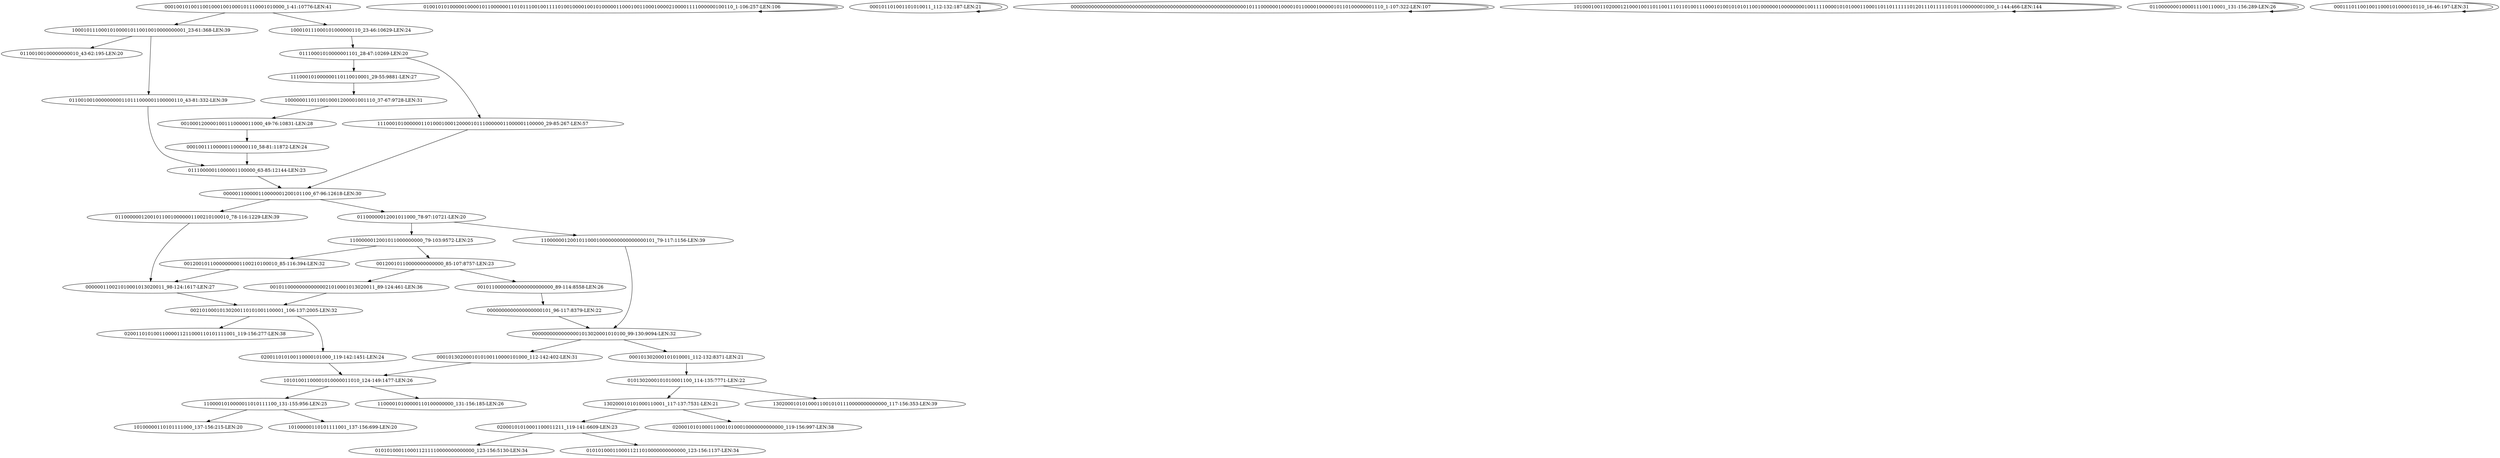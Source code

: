 digraph G {
    "00210100010130200110101001100001_106-137:2005-LEN:32" -> "02001101010011000011211000110101111001_119-156:277-LEN:38";
    "00210100010130200110101001100001_106-137:2005-LEN:32" -> "020011010100110000101000_119-142:1451-LEN:24";
    "0100101010000010000101100000011010111001001111010010000100101000001100010011000100002100001111000000100110_1-106:257-LEN:106" -> "0100101010000010000101100000011010111001001111010010000100101000001100010011000100002100001111000000100110_1-106:257-LEN:106";
    "011001001000000000110111000001100000110_43-81:332-LEN:39" -> "01110000011000001100000_63-85:12144-LEN:23";
    "02000101010001100011211_119-141:6609-LEN:23" -> "0101010001100011211110000000000000_123-156:5130-LEN:34";
    "02000101010001100011211_119-141:6609-LEN:23" -> "0101010001100011211010000000000000_123-156:1137-LEN:34";
    "1100000012001011000000000_79-103:9572-LEN:25" -> "00120010110000000001100210100010_85-116:394-LEN:32";
    "1100000012001011000000000_79-103:9572-LEN:25" -> "00120010110000000000000_85-107:8757-LEN:23";
    "011000000120010110010000001100210100010_78-116:1229-LEN:39" -> "000000110021010001013020011_98-124:1617-LEN:27";
    "01100000012001011000_78-97:10721-LEN:20" -> "1100000012001011000000000_79-103:9572-LEN:25";
    "01100000012001011000_78-97:10721-LEN:20" -> "110000001200101100010000000000000000101_79-117:1156-LEN:39";
    "130200010101000110001_117-137:7531-LEN:21" -> "02000101010001100011211_119-141:6609-LEN:23";
    "130200010101000110001_117-137:7531-LEN:21" -> "02000101010001100010100010000000000000_119-156:997-LEN:38";
    "00000000000000001013020001010100_99-130:9094-LEN:32" -> "000101302000101010001_112-132:8371-LEN:21";
    "00000000000000001013020001010100_99-130:9094-LEN:32" -> "0001013020001010100110000101000_112-142:402-LEN:31";
    "000000110021010001013020011_98-124:1617-LEN:27" -> "00210100010130200110101001100001_106-137:2005-LEN:32";
    "000101101001101010011_112-132:187-LEN:21" -> "000101101001101010011_112-132:187-LEN:21";
    "01110000011000001100000_63-85:12144-LEN:23" -> "000001100000110000001200101100_67-96:12618-LEN:30";
    "111000101000000110110010001_29-55:9881-LEN:27" -> "1000000110110010001200001001110_37-67:9728-LEN:31";
    "00000000000000000000000000000000000000000000000000000000000010111000000100001011000010000010110100000001110_1-107:322-LEN:107" -> "00000000000000000000000000000000000000000000000000000000000010111000000100001011000010000010110100000001110_1-107:322-LEN:107";
    "10101001100001010000011010_124-149:1477-LEN:26" -> "1100001010000011010111100_131-155:956-LEN:25";
    "10101001100001010000011010_124-149:1477-LEN:26" -> "11000010100000110100000000_131-156:185-LEN:26";
    "00101100000000000000000000_89-114:8558-LEN:26" -> "0000000000000000000101_96-117:8379-LEN:22";
    "000101302000101010001_112-132:8371-LEN:21" -> "0101302000101010001100_114-135:7771-LEN:22";
    "101000100110200012100010011011001110110100111000101001010101100100000010000000010011110000101010001100011011011111101201110111110101100000001000_1-144:466-LEN:144" -> "101000100110200012100010011011001110110100111000101001010101100100000010000000010011110000101010001100011011011111101201110111110101100000001000_1-144:466-LEN:144";
    "001011000000000000021010001013020011_89-124:461-LEN:36" -> "00210100010130200110101001100001_106-137:2005-LEN:32";
    "1100001010000011010111100_131-155:956-LEN:25" -> "10100000110101111000_137-156:215-LEN:20";
    "1100001010000011010111100_131-155:956-LEN:25" -> "10100000110101111001_137-156:699-LEN:20";
    "0000000000000000000101_96-117:8379-LEN:22" -> "00000000000000001013020001010100_99-130:9094-LEN:32";
    "0001013020001010100110000101000_112-142:402-LEN:31" -> "10101001100001010000011010_124-149:1477-LEN:26";
    "01100000001000011100110001_131-156:289-LEN:26" -> "01100000001000011100110001_131-156:289-LEN:26";
    "000001100000110000001200101100_67-96:12618-LEN:30" -> "011000000120010110010000001100210100010_78-116:1229-LEN:39";
    "000001100000110000001200101100_67-96:12618-LEN:30" -> "01100000012001011000_78-97:10721-LEN:20";
    "00120010110000000001100210100010_85-116:394-LEN:32" -> "000000110021010001013020011_98-124:1617-LEN:27";
    "00010010100110010001001000101110001010000_1-41:10776-LEN:41" -> "100010111000101000000110_23-46:10629-LEN:24";
    "00010010100110010001001000101110001010000_1-41:10776-LEN:41" -> "100010111000101000010110010010000000001_23-61:368-LEN:39";
    "0010001200001001110000011000_49-76:10831-LEN:28" -> "000100111000001100000110_58-81:11872-LEN:24";
    "1000000110110010001200001001110_37-67:9728-LEN:31" -> "0010001200001001110000011000_49-76:10831-LEN:28";
    "020011010100110000101000_119-142:1451-LEN:24" -> "10101001100001010000011010_124-149:1477-LEN:26";
    "100010111000101000000110_23-46:10629-LEN:24" -> "01110001010000001101_28-47:10269-LEN:20";
    "0001110110010011000101000010110_16-46:197-LEN:31" -> "0001110110010011000101000010110_16-46:197-LEN:31";
    "100010111000101000010110010010000000001_23-61:368-LEN:39" -> "01100100100000000010_43-62:195-LEN:20";
    "100010111000101000010110010010000000001_23-61:368-LEN:39" -> "011001001000000000110111000001100000110_43-81:332-LEN:39";
    "111000101000000110100010001200001011100000011000001100000_29-85:267-LEN:57" -> "000001100000110000001200101100_67-96:12618-LEN:30";
    "00120010110000000000000_85-107:8757-LEN:23" -> "00101100000000000000000000_89-114:8558-LEN:26";
    "00120010110000000000000_85-107:8757-LEN:23" -> "001011000000000000021010001013020011_89-124:461-LEN:36";
    "01110001010000001101_28-47:10269-LEN:20" -> "111000101000000110110010001_29-55:9881-LEN:27";
    "01110001010000001101_28-47:10269-LEN:20" -> "111000101000000110100010001200001011100000011000001100000_29-85:267-LEN:57";
    "110000001200101100010000000000000000101_79-117:1156-LEN:39" -> "00000000000000001013020001010100_99-130:9094-LEN:32";
    "0101302000101010001100_114-135:7771-LEN:22" -> "130200010101000110010101110000000000000_117-156:353-LEN:39";
    "0101302000101010001100_114-135:7771-LEN:22" -> "130200010101000110001_117-137:7531-LEN:21";
    "000100111000001100000110_58-81:11872-LEN:24" -> "01110000011000001100000_63-85:12144-LEN:23";
}
